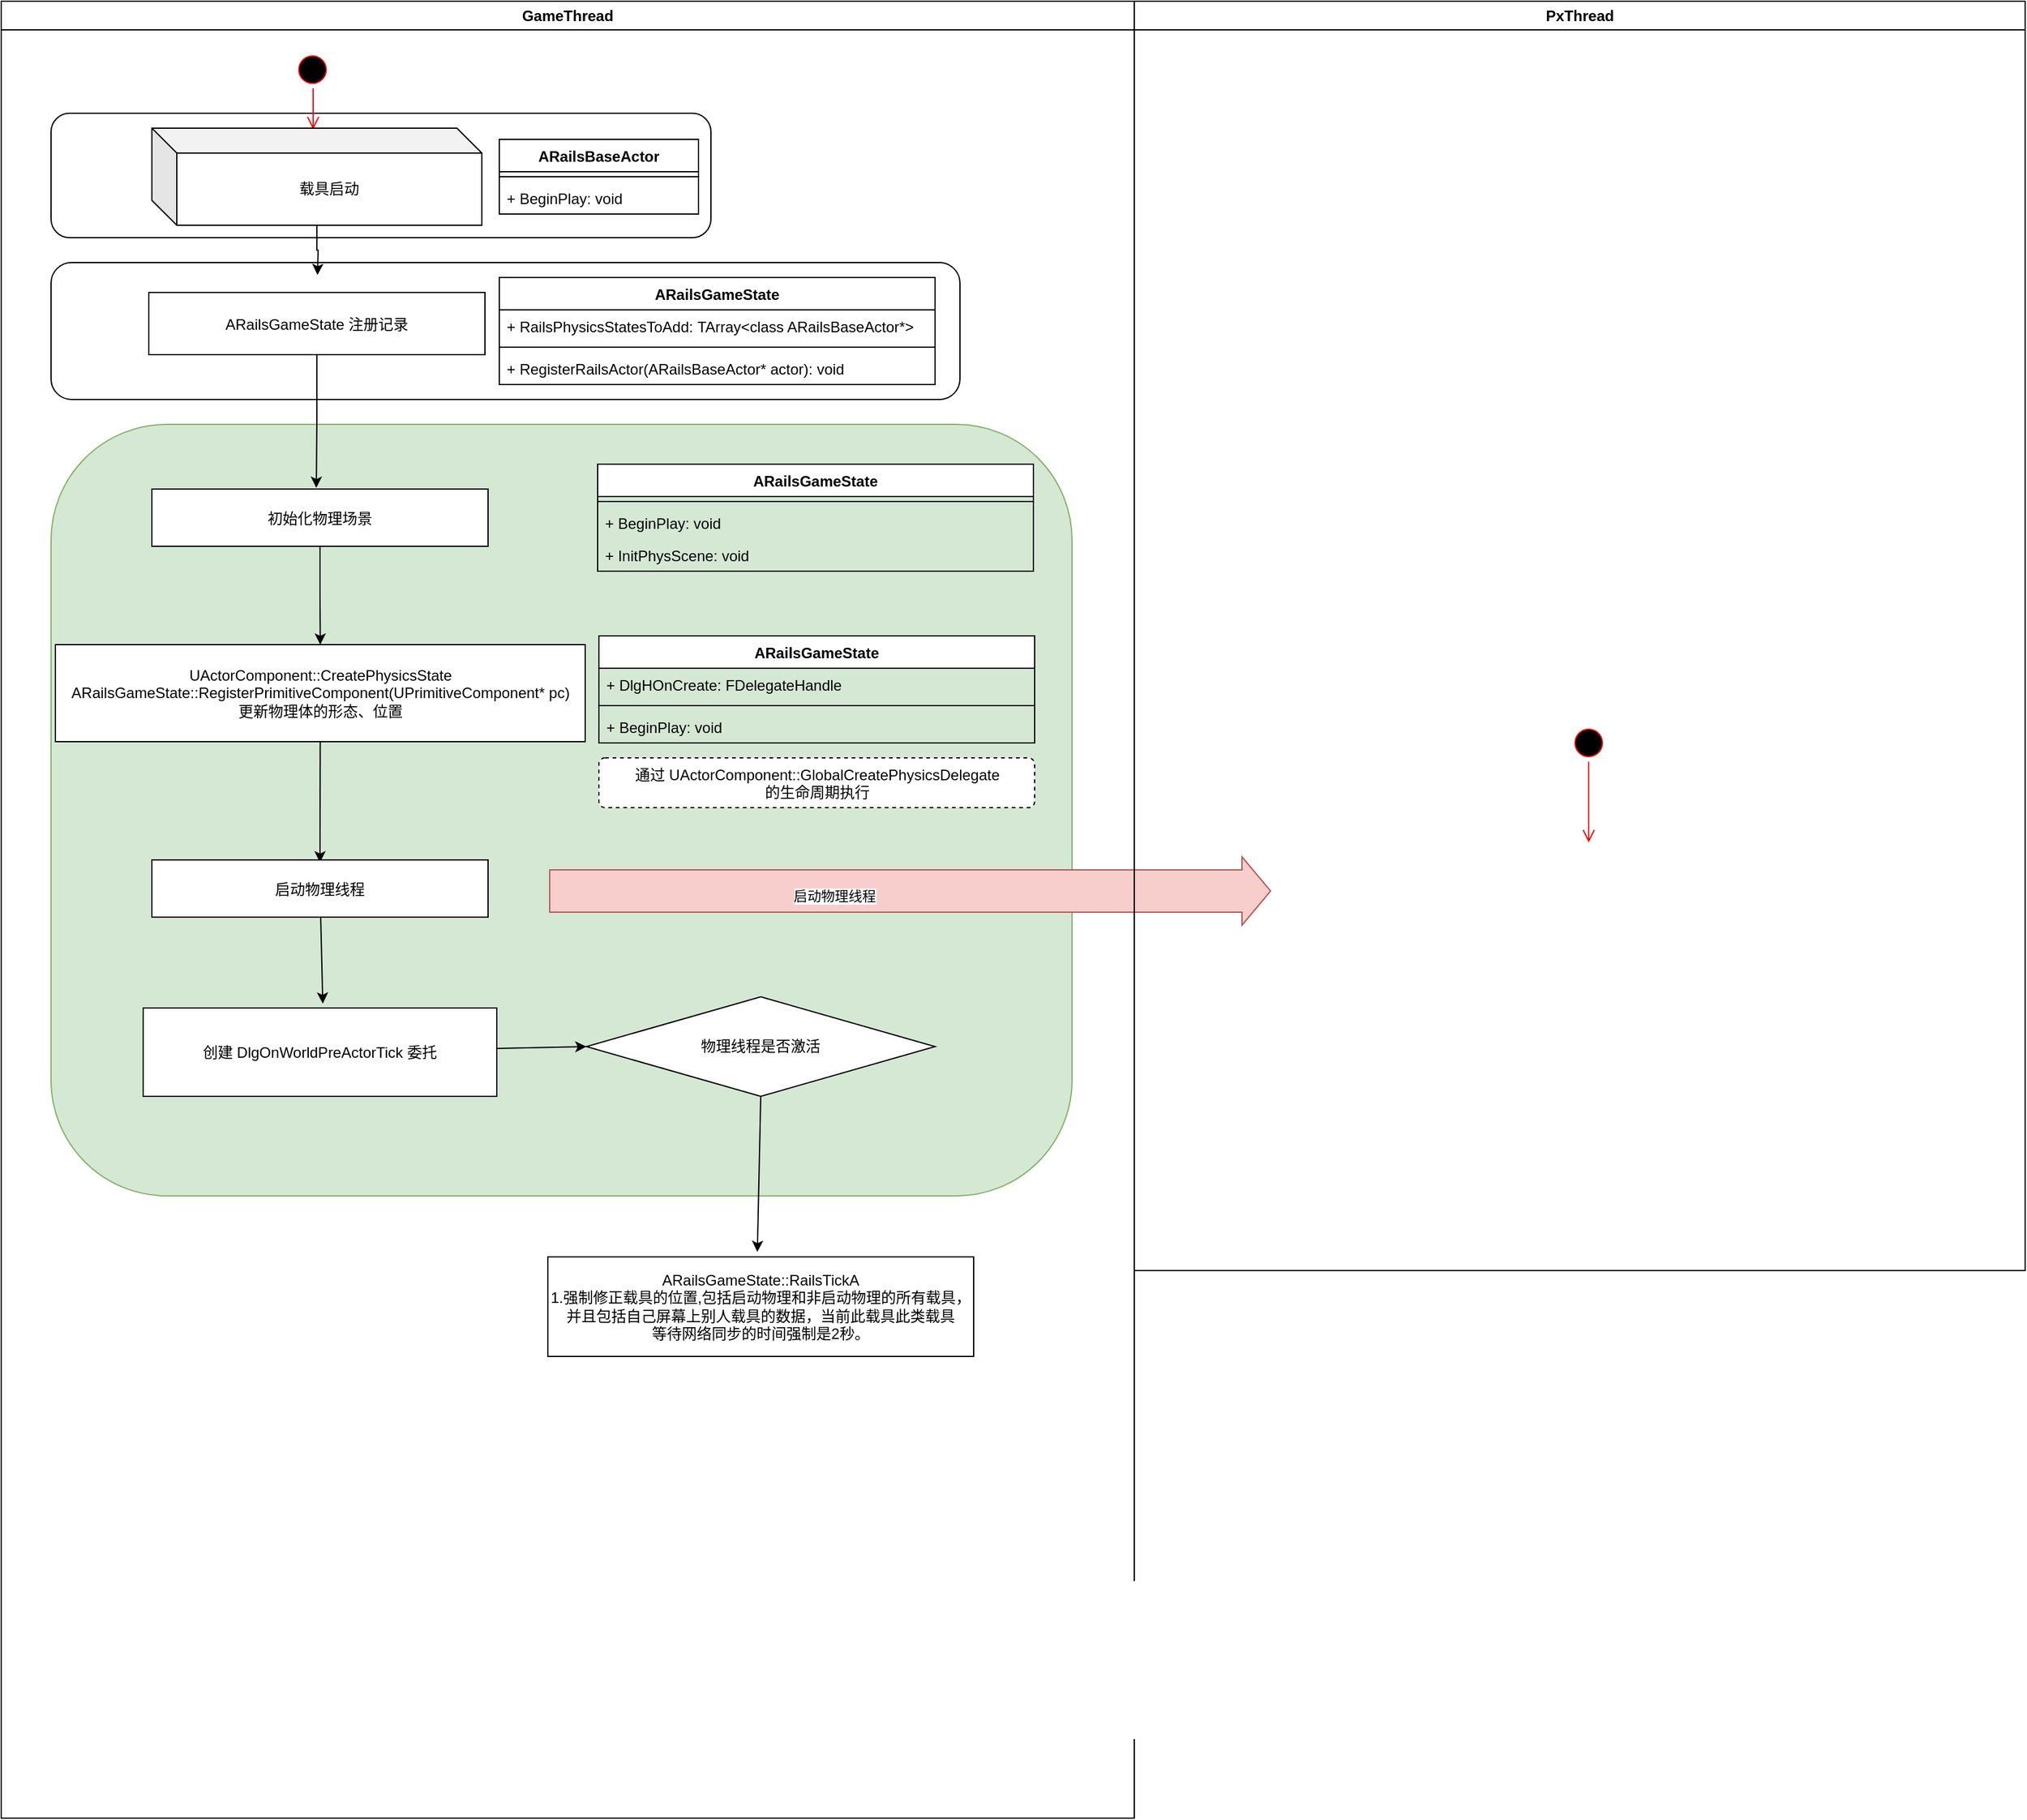 <mxfile version="20.8.5" type="github">
  <diagram name="Page-1" id="e7e014a7-5840-1c2e-5031-d8a46d1fe8dd">
    <mxGraphModel dx="2603" dy="756" grid="1" gridSize="10" guides="1" tooltips="1" connect="1" arrows="1" fold="1" page="1" pageScale="1" pageWidth="1169" pageHeight="826" background="none" math="0" shadow="0">
      <root>
        <mxCell id="0" />
        <mxCell id="1" parent="0" />
        <mxCell id="2" value="GameThread" style="swimlane;whiteSpace=wrap" parent="1" vertex="1">
          <mxGeometry x="-110" y="150" width="910" height="1460" as="geometry" />
        </mxCell>
        <mxCell id="wbHjeguqodvjs2tDxC9u-78" value="" style="rounded=1;whiteSpace=wrap;html=1;direction=east;labelBackgroundColor=none;labelBorderColor=none;fillColor=#d5e8d4;strokeColor=#82b366;" parent="2" vertex="1">
          <mxGeometry x="40" y="340" width="820" height="620" as="geometry" />
        </mxCell>
        <mxCell id="wbHjeguqodvjs2tDxC9u-75" value="" style="rounded=1;whiteSpace=wrap;html=1;fontColor=#000000;" parent="2" vertex="1">
          <mxGeometry x="40" y="210" width="730" height="110" as="geometry" />
        </mxCell>
        <mxCell id="wbHjeguqodvjs2tDxC9u-59" value="" style="rounded=1;whiteSpace=wrap;html=1;fontColor=#000000;" parent="2" vertex="1">
          <mxGeometry x="40" y="90" width="530" height="100" as="geometry" />
        </mxCell>
        <mxCell id="5" value="" style="ellipse;shape=startState;fillColor=#000000;strokeColor=#ff0000;" parent="2" vertex="1">
          <mxGeometry x="235" y="40" width="30" height="30" as="geometry" />
        </mxCell>
        <mxCell id="6" value="" style="edgeStyle=elbowEdgeStyle;elbow=horizontal;verticalAlign=bottom;endArrow=open;endSize=8;strokeColor=#FF0000;endFill=1;rounded=0;entryX=0.488;entryY=0.013;entryDx=0;entryDy=0;entryPerimeter=0;" parent="2" source="5" target="wbHjeguqodvjs2tDxC9u-44" edge="1">
          <mxGeometry x="171" y="40" as="geometry">
            <mxPoint x="186.5" y="110" as="targetPoint" />
          </mxGeometry>
        </mxCell>
        <mxCell id="wbHjeguqodvjs2tDxC9u-52" value="" style="edgeStyle=orthogonalEdgeStyle;rounded=0;orthogonalLoop=1;jettySize=auto;html=1;fontColor=#000000;entryX=0.489;entryY=-0.022;entryDx=0;entryDy=0;entryPerimeter=0;verticalAlign=bottom;" parent="2" source="8" target="10" edge="1">
          <mxGeometry relative="1" as="geometry" />
        </mxCell>
        <mxCell id="8" value="ARailsGameState 注册记录" style="" parent="2" vertex="1">
          <mxGeometry x="118.5" y="234" width="270" height="50" as="geometry" />
        </mxCell>
        <mxCell id="wbHjeguqodvjs2tDxC9u-53" value="" style="edgeStyle=orthogonalEdgeStyle;rounded=0;orthogonalLoop=1;jettySize=auto;html=1;fontColor=#000000;" parent="2" source="10" target="wbHjeguqodvjs2tDxC9u-45" edge="1">
          <mxGeometry relative="1" as="geometry" />
        </mxCell>
        <mxCell id="10" value="初始化物理场景" style="" parent="2" vertex="1">
          <mxGeometry x="121" y="392" width="270" height="46" as="geometry" />
        </mxCell>
        <mxCell id="wbHjeguqodvjs2tDxC9u-50" style="edgeStyle=orthogonalEdgeStyle;rounded=0;orthogonalLoop=1;jettySize=auto;html=1;fontColor=#000000;verticalAlign=bottom;" parent="2" source="wbHjeguqodvjs2tDxC9u-44" edge="1">
          <mxGeometry relative="1" as="geometry">
            <mxPoint x="254" y="220" as="targetPoint" />
          </mxGeometry>
        </mxCell>
        <mxCell id="wbHjeguqodvjs2tDxC9u-44" value="载具启动" style="shape=cube;whiteSpace=wrap;html=1;boundedLbl=1;backgroundOutline=1;darkOpacity=0.05;darkOpacity2=0.1;" parent="2" vertex="1">
          <mxGeometry x="121" y="102" width="265" height="78" as="geometry" />
        </mxCell>
        <mxCell id="wbHjeguqodvjs2tDxC9u-107" value="" style="edgeStyle=none;rounded=0;orthogonalLoop=1;jettySize=auto;html=1;fontColor=#000000;entryX=0.5;entryY=0.043;entryDx=0;entryDy=0;entryPerimeter=0;" parent="2" source="wbHjeguqodvjs2tDxC9u-45" target="wbHjeguqodvjs2tDxC9u-106" edge="1">
          <mxGeometry relative="1" as="geometry" />
        </mxCell>
        <mxCell id="wbHjeguqodvjs2tDxC9u-45" value="UActorComponent::CreatePhysicsState&lt;br&gt;ARailsGameState::RegisterPrimitiveComponent(UPrimitiveComponent* pc)&lt;br&gt;更新物理体的形态、位置" style="html=1;fontColor=#000000;" parent="2" vertex="1">
          <mxGeometry x="43.5" y="517" width="425.5" height="78" as="geometry" />
        </mxCell>
        <mxCell id="wbHjeguqodvjs2tDxC9u-54" value="ARailsBaseActor" style="swimlane;fontStyle=1;align=center;verticalAlign=top;childLayout=stackLayout;horizontal=1;startSize=26;horizontalStack=0;resizeParent=1;resizeParentMax=0;resizeLast=0;collapsible=1;marginBottom=0;fontColor=#000000;" parent="2" vertex="1">
          <mxGeometry x="400" y="111" width="160" height="60" as="geometry" />
        </mxCell>
        <mxCell id="wbHjeguqodvjs2tDxC9u-56" value="" style="line;strokeWidth=1;fillColor=none;align=left;verticalAlign=middle;spacingTop=-1;spacingLeft=3;spacingRight=3;rotatable=0;labelPosition=right;points=[];portConstraint=eastwest;strokeColor=inherit;fontColor=#000000;" parent="wbHjeguqodvjs2tDxC9u-54" vertex="1">
          <mxGeometry y="26" width="160" height="8" as="geometry" />
        </mxCell>
        <mxCell id="wbHjeguqodvjs2tDxC9u-57" value="+ BeginPlay: void" style="text;strokeColor=none;fillColor=none;align=left;verticalAlign=top;spacingLeft=4;spacingRight=4;overflow=hidden;rotatable=0;points=[[0,0.5],[1,0.5]];portConstraint=eastwest;fontColor=#000000;" parent="wbHjeguqodvjs2tDxC9u-54" vertex="1">
          <mxGeometry y="34" width="160" height="26" as="geometry" />
        </mxCell>
        <mxCell id="wbHjeguqodvjs2tDxC9u-60" value="ARailsGameState" style="swimlane;fontStyle=1;align=center;verticalAlign=top;childLayout=stackLayout;horizontal=1;startSize=26;horizontalStack=0;resizeParent=1;resizeParentMax=0;resizeLast=0;collapsible=1;marginBottom=0;fontColor=#000000;" parent="2" vertex="1">
          <mxGeometry x="400" y="222" width="350" height="86" as="geometry" />
        </mxCell>
        <mxCell id="wbHjeguqodvjs2tDxC9u-61" value="+ RailsPhysicsStatesToAdd: TArray&lt;class ARailsBaseActor*&gt; " style="text;strokeColor=none;fillColor=none;align=left;verticalAlign=top;spacingLeft=4;spacingRight=4;overflow=hidden;rotatable=0;points=[[0,0.5],[1,0.5]];portConstraint=eastwest;fontColor=#000000;" parent="wbHjeguqodvjs2tDxC9u-60" vertex="1">
          <mxGeometry y="26" width="350" height="26" as="geometry" />
        </mxCell>
        <mxCell id="wbHjeguqodvjs2tDxC9u-62" value="" style="line;strokeWidth=1;fillColor=none;align=left;verticalAlign=middle;spacingTop=-1;spacingLeft=3;spacingRight=3;rotatable=0;labelPosition=right;points=[];portConstraint=eastwest;strokeColor=inherit;fontColor=#000000;" parent="wbHjeguqodvjs2tDxC9u-60" vertex="1">
          <mxGeometry y="52" width="350" height="8" as="geometry" />
        </mxCell>
        <mxCell id="wbHjeguqodvjs2tDxC9u-63" value="+ RegisterRailsActor(ARailsBaseActor* actor): void" style="text;strokeColor=none;fillColor=none;align=left;verticalAlign=top;spacingLeft=4;spacingRight=4;overflow=hidden;rotatable=0;points=[[0,0.5],[1,0.5]];portConstraint=eastwest;fontColor=#000000;" parent="wbHjeguqodvjs2tDxC9u-60" vertex="1">
          <mxGeometry y="60" width="350" height="26" as="geometry" />
        </mxCell>
        <mxCell id="wbHjeguqodvjs2tDxC9u-79" value="ARailsGameState" style="swimlane;fontStyle=1;align=center;verticalAlign=top;childLayout=stackLayout;horizontal=1;startSize=26;horizontalStack=0;resizeParent=1;resizeParentMax=0;resizeLast=0;collapsible=1;marginBottom=0;fontColor=#000000;" parent="2" vertex="1">
          <mxGeometry x="479" y="372" width="350" height="86" as="geometry" />
        </mxCell>
        <mxCell id="wbHjeguqodvjs2tDxC9u-81" value="" style="line;strokeWidth=1;fillColor=none;align=left;verticalAlign=middle;spacingTop=-1;spacingLeft=3;spacingRight=3;rotatable=0;labelPosition=right;points=[];portConstraint=eastwest;strokeColor=inherit;fontColor=#000000;" parent="wbHjeguqodvjs2tDxC9u-79" vertex="1">
          <mxGeometry y="26" width="350" height="8" as="geometry" />
        </mxCell>
        <mxCell id="wbHjeguqodvjs2tDxC9u-82" value="+ BeginPlay: void" style="text;strokeColor=none;fillColor=none;align=left;verticalAlign=top;spacingLeft=4;spacingRight=4;overflow=hidden;rotatable=0;points=[[0,0.5],[1,0.5]];portConstraint=eastwest;fontColor=#000000;" parent="wbHjeguqodvjs2tDxC9u-79" vertex="1">
          <mxGeometry y="34" width="350" height="26" as="geometry" />
        </mxCell>
        <mxCell id="wbHjeguqodvjs2tDxC9u-83" value="+ InitPhysScene: void" style="text;strokeColor=none;fillColor=none;align=left;verticalAlign=top;spacingLeft=4;spacingRight=4;overflow=hidden;rotatable=0;points=[[0,0.5],[1,0.5]];portConstraint=eastwest;fontColor=#000000;" parent="wbHjeguqodvjs2tDxC9u-79" vertex="1">
          <mxGeometry y="60" width="350" height="26" as="geometry" />
        </mxCell>
        <mxCell id="wbHjeguqodvjs2tDxC9u-92" value="ARailsGameState" style="swimlane;fontStyle=1;align=center;verticalAlign=top;childLayout=stackLayout;horizontal=1;startSize=26;horizontalStack=0;resizeParent=1;resizeParentMax=0;resizeLast=0;collapsible=1;marginBottom=0;fontColor=#000000;" parent="2" vertex="1">
          <mxGeometry x="480" y="510" width="350" height="86" as="geometry" />
        </mxCell>
        <mxCell id="wbHjeguqodvjs2tDxC9u-93" value="+ DlgHOnCreate: FDelegateHandle" style="text;strokeColor=none;fillColor=none;align=left;verticalAlign=top;spacingLeft=4;spacingRight=4;overflow=hidden;rotatable=0;points=[[0,0.5],[1,0.5]];portConstraint=eastwest;fontColor=#000000;" parent="wbHjeguqodvjs2tDxC9u-92" vertex="1">
          <mxGeometry y="26" width="350" height="26" as="geometry" />
        </mxCell>
        <mxCell id="wbHjeguqodvjs2tDxC9u-94" value="" style="line;strokeWidth=1;fillColor=none;align=left;verticalAlign=middle;spacingTop=-1;spacingLeft=3;spacingRight=3;rotatable=0;labelPosition=right;points=[];portConstraint=eastwest;strokeColor=inherit;fontColor=#000000;" parent="wbHjeguqodvjs2tDxC9u-92" vertex="1">
          <mxGeometry y="52" width="350" height="8" as="geometry" />
        </mxCell>
        <mxCell id="wbHjeguqodvjs2tDxC9u-95" value="+ BeginPlay: void" style="text;strokeColor=none;fillColor=none;align=left;verticalAlign=top;spacingLeft=4;spacingRight=4;overflow=hidden;rotatable=0;points=[[0,0.5],[1,0.5]];portConstraint=eastwest;fontColor=#000000;" parent="wbHjeguqodvjs2tDxC9u-92" vertex="1">
          <mxGeometry y="60" width="350" height="26" as="geometry" />
        </mxCell>
        <mxCell id="wbHjeguqodvjs2tDxC9u-96" value="通过&amp;nbsp;UActorComponent::GlobalCreatePhysicsDelegate&lt;br&gt;的生命周期执行" style="html=1;align=center;verticalAlign=top;rounded=1;absoluteArcSize=1;arcSize=10;dashed=1;fontColor=#000000;" parent="2" vertex="1">
          <mxGeometry x="480" y="608" width="350" height="40" as="geometry" />
        </mxCell>
        <mxCell id="wbHjeguqodvjs2tDxC9u-118" value="" style="edgeStyle=none;rounded=0;orthogonalLoop=1;jettySize=auto;html=1;fontColor=#000000;entryX=0.508;entryY=-0.05;entryDx=0;entryDy=0;entryPerimeter=0;" parent="2" source="wbHjeguqodvjs2tDxC9u-106" target="wbHjeguqodvjs2tDxC9u-117" edge="1">
          <mxGeometry relative="1" as="geometry" />
        </mxCell>
        <mxCell id="wbHjeguqodvjs2tDxC9u-106" value="启动物理线程" style="" parent="2" vertex="1">
          <mxGeometry x="121" y="690" width="270" height="46" as="geometry" />
        </mxCell>
        <mxCell id="wbHjeguqodvjs2tDxC9u-114" value="" style="shape=flexArrow;endArrow=classic;html=1;rounded=0;fontColor=#000000;width=34;endSize=7.33;fillColor=#f8cecc;strokeColor=#b85450;" parent="2" edge="1">
          <mxGeometry width="50" height="50" relative="1" as="geometry">
            <mxPoint x="440" y="715" as="sourcePoint" />
            <mxPoint x="1020" y="715" as="targetPoint" />
          </mxGeometry>
        </mxCell>
        <mxCell id="wbHjeguqodvjs2tDxC9u-115" value="启动物理线程" style="edgeLabel;html=1;align=center;verticalAlign=middle;resizable=0;points=[];fontColor=#000000;" parent="wbHjeguqodvjs2tDxC9u-114" vertex="1" connectable="0">
          <mxGeometry x="-0.21" y="-4" relative="1" as="geometry">
            <mxPoint as="offset" />
          </mxGeometry>
        </mxCell>
        <mxCell id="wbHjeguqodvjs2tDxC9u-120" value="" style="edgeStyle=none;rounded=0;orthogonalLoop=1;jettySize=auto;html=1;fontColor=#000000;entryX=0;entryY=0.5;entryDx=0;entryDy=0;" parent="2" source="wbHjeguqodvjs2tDxC9u-117" target="wbHjeguqodvjs2tDxC9u-119" edge="1">
          <mxGeometry relative="1" as="geometry">
            <mxPoint x="478" y="844.5" as="targetPoint" />
          </mxGeometry>
        </mxCell>
        <mxCell id="wbHjeguqodvjs2tDxC9u-117" value="创建 DlgOnWorldPreActorTick 委托" style="whiteSpace=wrap;html=1;fillColor=rgb(255, 255, 255);" parent="2" vertex="1">
          <mxGeometry x="114" y="809" width="284" height="71" as="geometry" />
        </mxCell>
        <mxCell id="wbHjeguqodvjs2tDxC9u-121" value="" style="edgeStyle=none;rounded=0;orthogonalLoop=1;jettySize=auto;html=1;fontColor=#000000;entryX=0.492;entryY=-0.05;entryDx=0;entryDy=0;entryPerimeter=0;exitX=0.5;exitY=1;exitDx=0;exitDy=0;" parent="2" source="wbHjeguqodvjs2tDxC9u-119" target="wbHjeguqodvjs2tDxC9u-122" edge="1">
          <mxGeometry relative="1" as="geometry">
            <mxPoint x="610" y="960" as="targetPoint" />
          </mxGeometry>
        </mxCell>
        <mxCell id="wbHjeguqodvjs2tDxC9u-119" value="物理线程是否激活" style="rhombus;whiteSpace=wrap;html=1;labelBackgroundColor=none;labelBorderColor=none;fontColor=#000000;" parent="2" vertex="1">
          <mxGeometry x="470" y="800" width="280" height="80" as="geometry" />
        </mxCell>
        <mxCell id="wbHjeguqodvjs2tDxC9u-122" value="ARailsGameState::RailsTickA&lt;br&gt;1.强制修正载具的位置,包括启动物理和非启动物理的所有载具，&lt;br&gt;并且包括自己屏幕上别人载具的数据，当前此载具此类载具&lt;br&gt;等待网络同步的时间强制是2秒。" style="whiteSpace=wrap;html=1;fillColor=rgb(255, 255, 255);fontColor=#000000;labelBackgroundColor=none;labelBorderColor=none;" parent="2" vertex="1">
          <mxGeometry x="439" y="1009" width="342" height="80" as="geometry" />
        </mxCell>
        <mxCell id="3" value="PxThread" style="swimlane;whiteSpace=wrap" parent="1" vertex="1">
          <mxGeometry x="800" y="150" width="715.5" height="1020" as="geometry" />
        </mxCell>
        <mxCell id="13" value="" style="ellipse;shape=startState;fillColor=#000000;strokeColor=#ff0000;" parent="3" vertex="1">
          <mxGeometry x="350" y="581" width="30" height="30" as="geometry" />
        </mxCell>
        <mxCell id="14" value="" style="edgeStyle=elbowEdgeStyle;elbow=horizontal;verticalAlign=bottom;endArrow=open;endSize=8;strokeColor=#FF0000;endFill=1;rounded=0" parent="3" source="13" edge="1">
          <mxGeometry x="330" y="561" as="geometry">
            <mxPoint x="365" y="676" as="targetPoint" />
          </mxGeometry>
        </mxCell>
      </root>
    </mxGraphModel>
  </diagram>
</mxfile>
